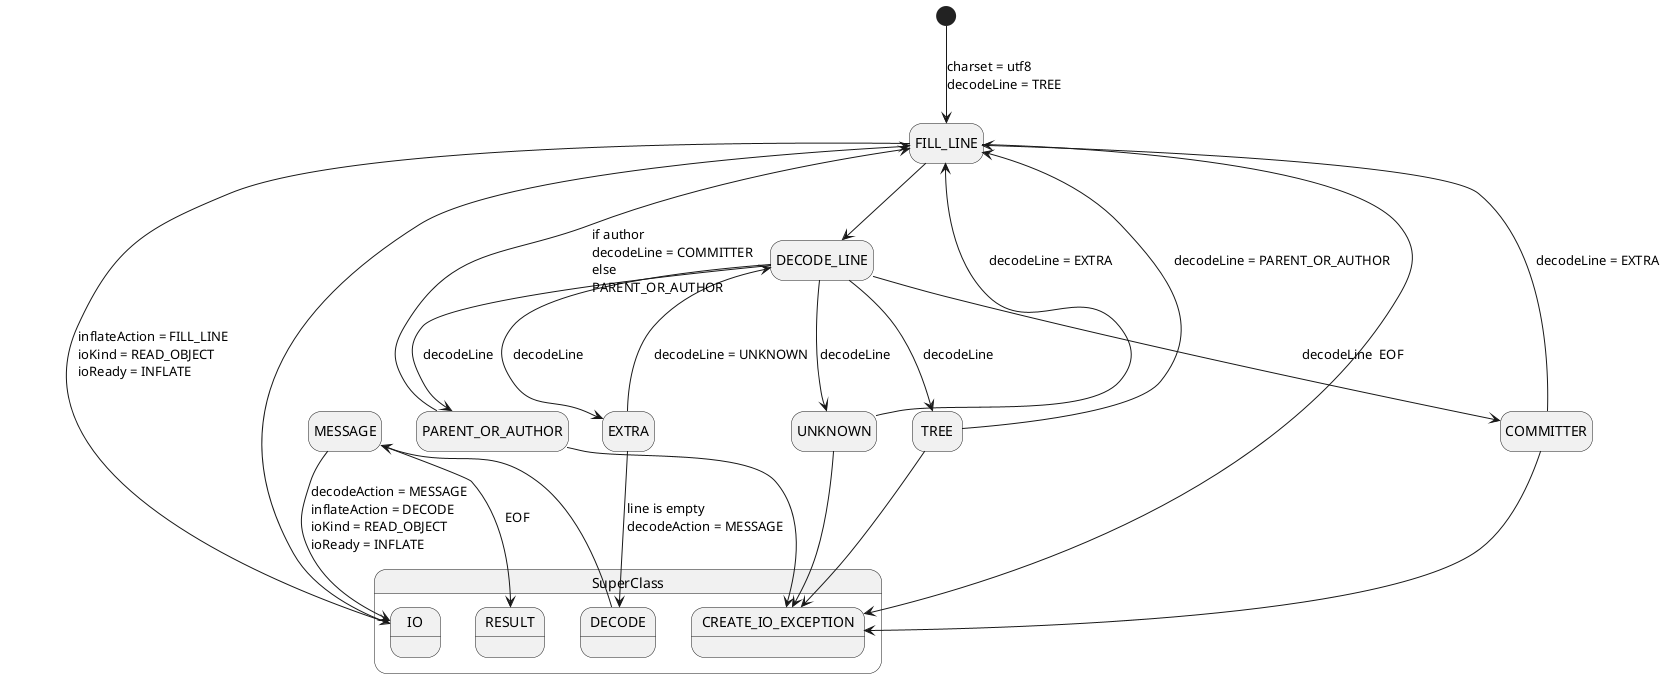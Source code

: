 '
' Copyright (C) 2020-2022 Objectos Software LTDA.
'
' Licensed under the Apache License, Version 2.0 (the "License");
' you may not use this file except in compliance with the License.
' You may obtain a copy of the License at
'
' http://www.apache.org/licenses/LICENSE-2.0
'
' Unless required by applicable law or agreed to in writing, software
' distributed under the License is distributed on an "AS IS" BASIS,
' WITHOUT WARRANTIES OR CONDITIONS OF ANY KIND, either express or implied.
' See the License for the specific language governing permissions and
' limitations under the License.
'

@startuml

hide empty description
skinparam shadowing false

state SuperClass {
  state CREATE_IO_EXCEPTION {
  }
  
  state DECODE {
  }
  
  state IO {
  }  
  
  state RESULT {
  }
}

[*] --> FILL_LINE : charset = utf8\ldecodeLine = TREE

COMMITTER --> CREATE_IO_EXCEPTION
COMMITTER --> FILL_LINE : decodeLine = EXTRA

DECODE --> MESSAGE

DECODE_LINE --> COMMITTER : decodeLine
DECODE_LINE --> EXTRA : decodeLine
DECODE_LINE --> PARENT_OR_AUTHOR : decodeLine
DECODE_LINE --> TREE : decodeLine
DECODE_LINE --> UNKNOWN : decodeLine

FILL_LINE --> CREATE_IO_EXCEPTION : EOF
FILL_LINE --> IO : inflateAction = FILL_LINE\lioKind = READ_OBJECT\lioReady = INFLATE
FILL_LINE --> DECODE_LINE

EXTRA --> DECODE : line is empty\ldecodeAction = MESSAGE
EXTRA --> DECODE_LINE : decodeLine = UNKNOWN

IO --> FILL_LINE

MESSAGE --> IO : decodeAction = MESSAGE\linflateAction = DECODE\lioKind = READ_OBJECT\lioReady = INFLATE
MESSAGE --> RESULT : EOF

PARENT_OR_AUTHOR --> CREATE_IO_EXCEPTION
PARENT_OR_AUTHOR --> FILL_LINE : if author\ldecodeLine = COMMITTER\lelse\lPARENT_OR_AUTHOR

TREE --> CREATE_IO_EXCEPTION
TREE --> FILL_LINE : decodeLine = PARENT_OR_AUTHOR

UNKNOWN --> CREATE_IO_EXCEPTION
UNKNOWN --> FILL_LINE : decodeLine = EXTRA

@enduml